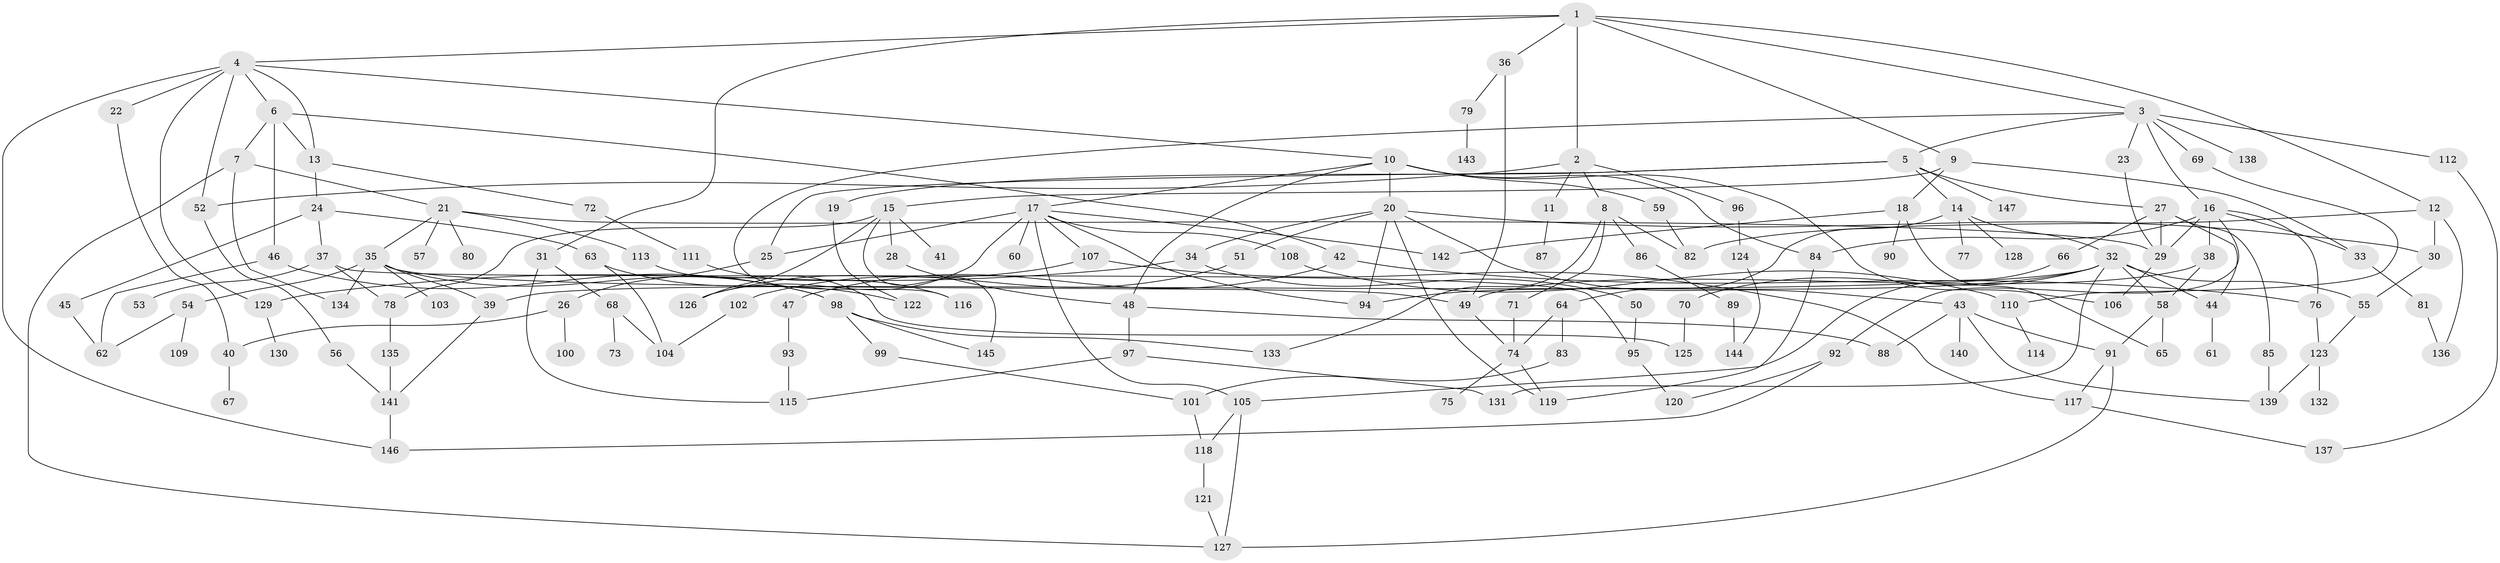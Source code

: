 // Generated by graph-tools (version 1.1) at 2025/34/03/09/25 02:34:23]
// undirected, 147 vertices, 215 edges
graph export_dot {
graph [start="1"]
  node [color=gray90,style=filled];
  1;
  2;
  3;
  4;
  5;
  6;
  7;
  8;
  9;
  10;
  11;
  12;
  13;
  14;
  15;
  16;
  17;
  18;
  19;
  20;
  21;
  22;
  23;
  24;
  25;
  26;
  27;
  28;
  29;
  30;
  31;
  32;
  33;
  34;
  35;
  36;
  37;
  38;
  39;
  40;
  41;
  42;
  43;
  44;
  45;
  46;
  47;
  48;
  49;
  50;
  51;
  52;
  53;
  54;
  55;
  56;
  57;
  58;
  59;
  60;
  61;
  62;
  63;
  64;
  65;
  66;
  67;
  68;
  69;
  70;
  71;
  72;
  73;
  74;
  75;
  76;
  77;
  78;
  79;
  80;
  81;
  82;
  83;
  84;
  85;
  86;
  87;
  88;
  89;
  90;
  91;
  92;
  93;
  94;
  95;
  96;
  97;
  98;
  99;
  100;
  101;
  102;
  103;
  104;
  105;
  106;
  107;
  108;
  109;
  110;
  111;
  112;
  113;
  114;
  115;
  116;
  117;
  118;
  119;
  120;
  121;
  122;
  123;
  124;
  125;
  126;
  127;
  128;
  129;
  130;
  131;
  132;
  133;
  134;
  135;
  136;
  137;
  138;
  139;
  140;
  141;
  142;
  143;
  144;
  145;
  146;
  147;
  1 -- 2;
  1 -- 3;
  1 -- 4;
  1 -- 9;
  1 -- 12;
  1 -- 31;
  1 -- 36;
  2 -- 8;
  2 -- 11;
  2 -- 52;
  2 -- 96;
  3 -- 5;
  3 -- 16;
  3 -- 23;
  3 -- 69;
  3 -- 112;
  3 -- 138;
  3 -- 116;
  4 -- 6;
  4 -- 10;
  4 -- 22;
  4 -- 52;
  4 -- 13;
  4 -- 129;
  4 -- 146;
  5 -- 14;
  5 -- 19;
  5 -- 25;
  5 -- 27;
  5 -- 147;
  6 -- 7;
  6 -- 13;
  6 -- 42;
  6 -- 46;
  7 -- 21;
  7 -- 127;
  7 -- 134;
  8 -- 71;
  8 -- 86;
  8 -- 133;
  8 -- 82;
  9 -- 15;
  9 -- 18;
  9 -- 33;
  10 -- 17;
  10 -- 20;
  10 -- 48;
  10 -- 59;
  10 -- 84;
  10 -- 106;
  11 -- 87;
  12 -- 30;
  12 -- 82;
  12 -- 136;
  13 -- 24;
  13 -- 72;
  14 -- 32;
  14 -- 64;
  14 -- 77;
  14 -- 128;
  15 -- 28;
  15 -- 41;
  15 -- 78;
  15 -- 145;
  15 -- 126;
  16 -- 38;
  16 -- 92;
  16 -- 29;
  16 -- 84;
  16 -- 76;
  16 -- 33;
  17 -- 60;
  17 -- 94;
  17 -- 105;
  17 -- 107;
  17 -- 108;
  17 -- 142;
  17 -- 126;
  17 -- 25;
  18 -- 65;
  18 -- 90;
  18 -- 142;
  19 -- 122;
  20 -- 30;
  20 -- 34;
  20 -- 43;
  20 -- 51;
  20 -- 119;
  20 -- 94;
  21 -- 29;
  21 -- 35;
  21 -- 57;
  21 -- 80;
  21 -- 113;
  22 -- 40;
  23 -- 29;
  24 -- 37;
  24 -- 45;
  24 -- 63;
  25 -- 26;
  26 -- 100;
  26 -- 40;
  27 -- 66;
  27 -- 85;
  27 -- 44;
  27 -- 29;
  28 -- 48;
  29 -- 106;
  30 -- 55;
  31 -- 68;
  31 -- 115;
  32 -- 44;
  32 -- 58;
  32 -- 70;
  32 -- 39;
  32 -- 94;
  32 -- 55;
  32 -- 131;
  33 -- 81;
  34 -- 50;
  34 -- 129;
  35 -- 39;
  35 -- 54;
  35 -- 98;
  35 -- 103;
  35 -- 134;
  35 -- 49;
  36 -- 49;
  36 -- 79;
  37 -- 53;
  37 -- 95;
  37 -- 78;
  38 -- 49;
  38 -- 58;
  39 -- 141;
  40 -- 67;
  42 -- 47;
  42 -- 76;
  43 -- 140;
  43 -- 91;
  43 -- 88;
  43 -- 139;
  44 -- 61;
  45 -- 62;
  46 -- 62;
  46 -- 98;
  47 -- 93;
  48 -- 88;
  48 -- 97;
  49 -- 74;
  50 -- 95;
  51 -- 102;
  52 -- 56;
  54 -- 109;
  54 -- 62;
  55 -- 123;
  56 -- 141;
  58 -- 91;
  58 -- 65;
  59 -- 82;
  63 -- 122;
  63 -- 104;
  64 -- 83;
  64 -- 74;
  66 -- 105;
  68 -- 73;
  68 -- 104;
  69 -- 110;
  70 -- 125;
  71 -- 74;
  72 -- 111;
  74 -- 75;
  74 -- 119;
  76 -- 123;
  78 -- 135;
  79 -- 143;
  81 -- 136;
  83 -- 101;
  84 -- 119;
  85 -- 139;
  86 -- 89;
  89 -- 144;
  91 -- 117;
  91 -- 127;
  92 -- 146;
  92 -- 120;
  93 -- 115;
  95 -- 120;
  96 -- 124;
  97 -- 131;
  97 -- 115;
  98 -- 99;
  98 -- 133;
  98 -- 145;
  99 -- 101;
  101 -- 118;
  102 -- 104;
  105 -- 118;
  105 -- 127;
  107 -- 117;
  107 -- 126;
  108 -- 110;
  110 -- 114;
  111 -- 116;
  112 -- 137;
  113 -- 125;
  117 -- 137;
  118 -- 121;
  121 -- 127;
  123 -- 132;
  123 -- 139;
  124 -- 144;
  129 -- 130;
  135 -- 141;
  141 -- 146;
}
